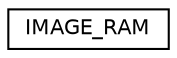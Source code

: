 digraph "Graphical Class Hierarchy"
{
  edge [fontname="Helvetica",fontsize="10",labelfontname="Helvetica",labelfontsize="10"];
  node [fontname="Helvetica",fontsize="10",shape=record];
  rankdir="LR";
  Node1 [label="IMAGE_RAM",height=0.2,width=0.4,color="black", fillcolor="white", style="filled",URL="$struct_i_m_a_g_e___r_a_m.html"];
}
